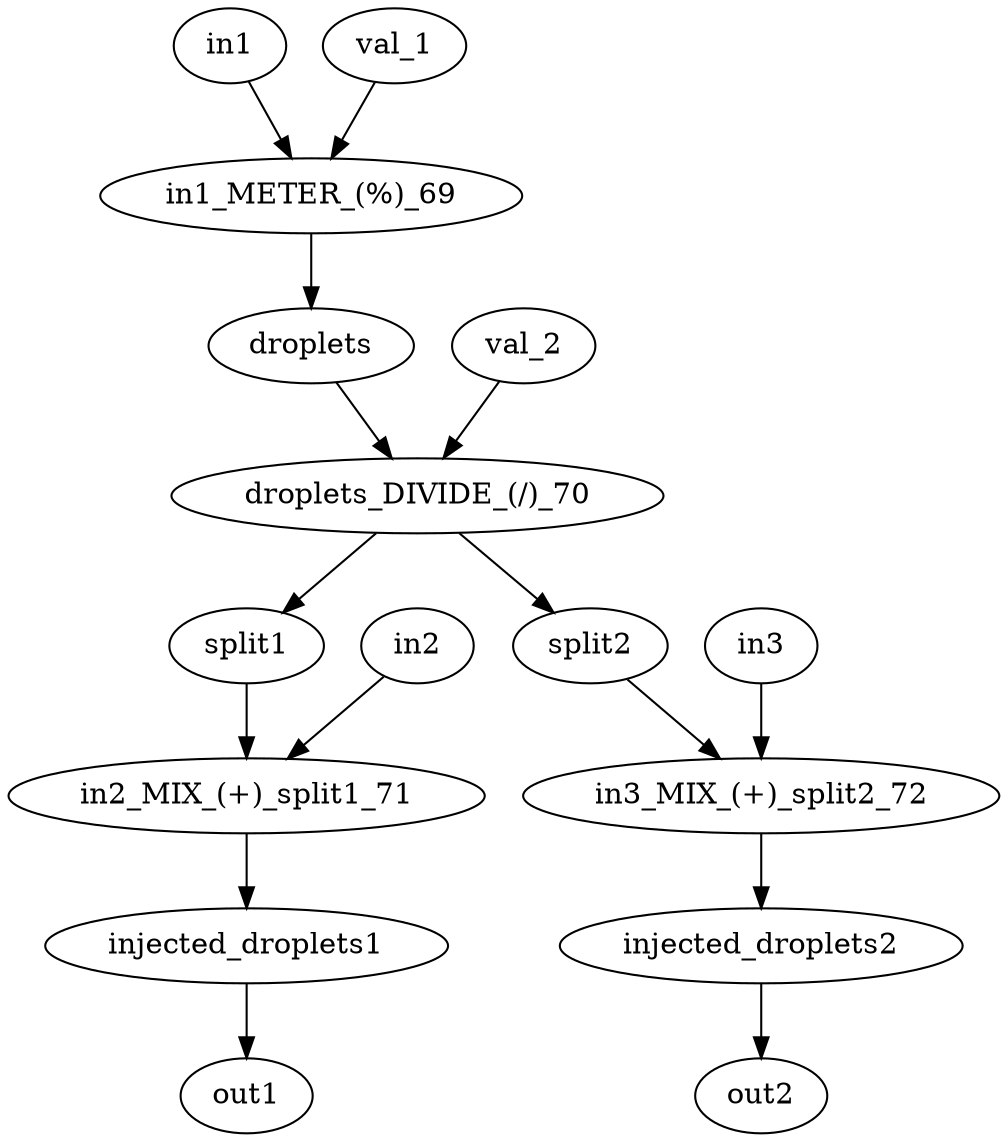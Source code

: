 strict digraph "" {
	in1 -> "in1_METER_(%)_69";
	in2 -> "in2_MIX_(+)_split1_71";
	in3 -> "in3_MIX_(+)_split2_72";
	droplets -> "droplets_DIVIDE_(/)_70";
	split1 -> "in2_MIX_(+)_split1_71";
	split2 -> "in3_MIX_(+)_split2_72";
	"in1_METER_(%)_69" -> droplets;
	val_1 -> "in1_METER_(%)_69";
	"droplets_DIVIDE_(/)_70" -> split1;
	"droplets_DIVIDE_(/)_70" -> split2;
	val_2 -> "droplets_DIVIDE_(/)_70";
	injected_droplets1 -> out1;
	injected_droplets2 -> out2;
	"in2_MIX_(+)_split1_71" -> injected_droplets1;
	"in3_MIX_(+)_split2_72" -> injected_droplets2;
}
